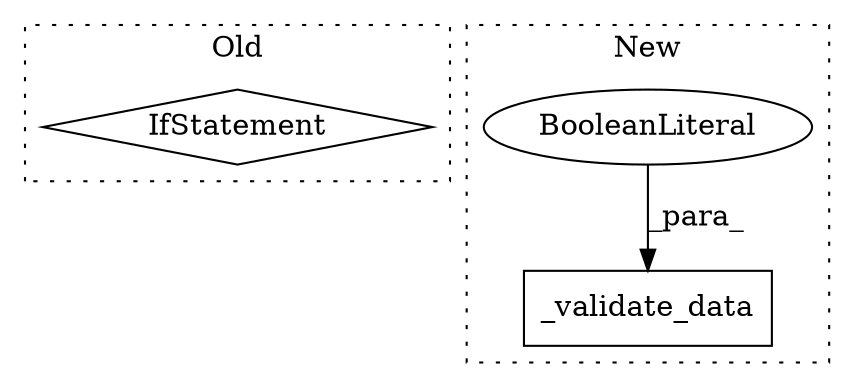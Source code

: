 digraph G {
subgraph cluster0 {
1 [label="IfStatement" a="25" s="4252,4324" l="4,2" shape="diamond"];
label = "Old";
style="dotted";
}
subgraph cluster1 {
2 [label="_validate_data" a="32" s="4347,4373" l="15,1" shape="box"];
3 [label="BooleanLiteral" a="9" s="4369" l="4" shape="ellipse"];
label = "New";
style="dotted";
}
3 -> 2 [label="_para_"];
}